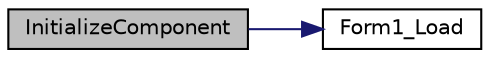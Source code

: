 digraph "InitializeComponent"
{
 // LATEX_PDF_SIZE
  edge [fontname="Helvetica",fontsize="10",labelfontname="Helvetica",labelfontsize="10"];
  node [fontname="Helvetica",fontsize="10",shape=record];
  rankdir="LR";
  Node30 [label="InitializeComponent",height=0.2,width=0.4,color="black", fillcolor="grey75", style="filled", fontcolor="black",tooltip="Required method for Designer support - do not modify the contents of this method with the code editor..."];
  Node30 -> Node31 [color="midnightblue",fontsize="10",style="solid",fontname="Helvetica"];
  Node31 [label="Form1_Load",height=0.2,width=0.4,color="black", fillcolor="white", style="filled",URL="$classviolet_1_1Form1.html#a856ae2e4a01c9f7be8c9081b187e2122",tooltip=" "];
}
